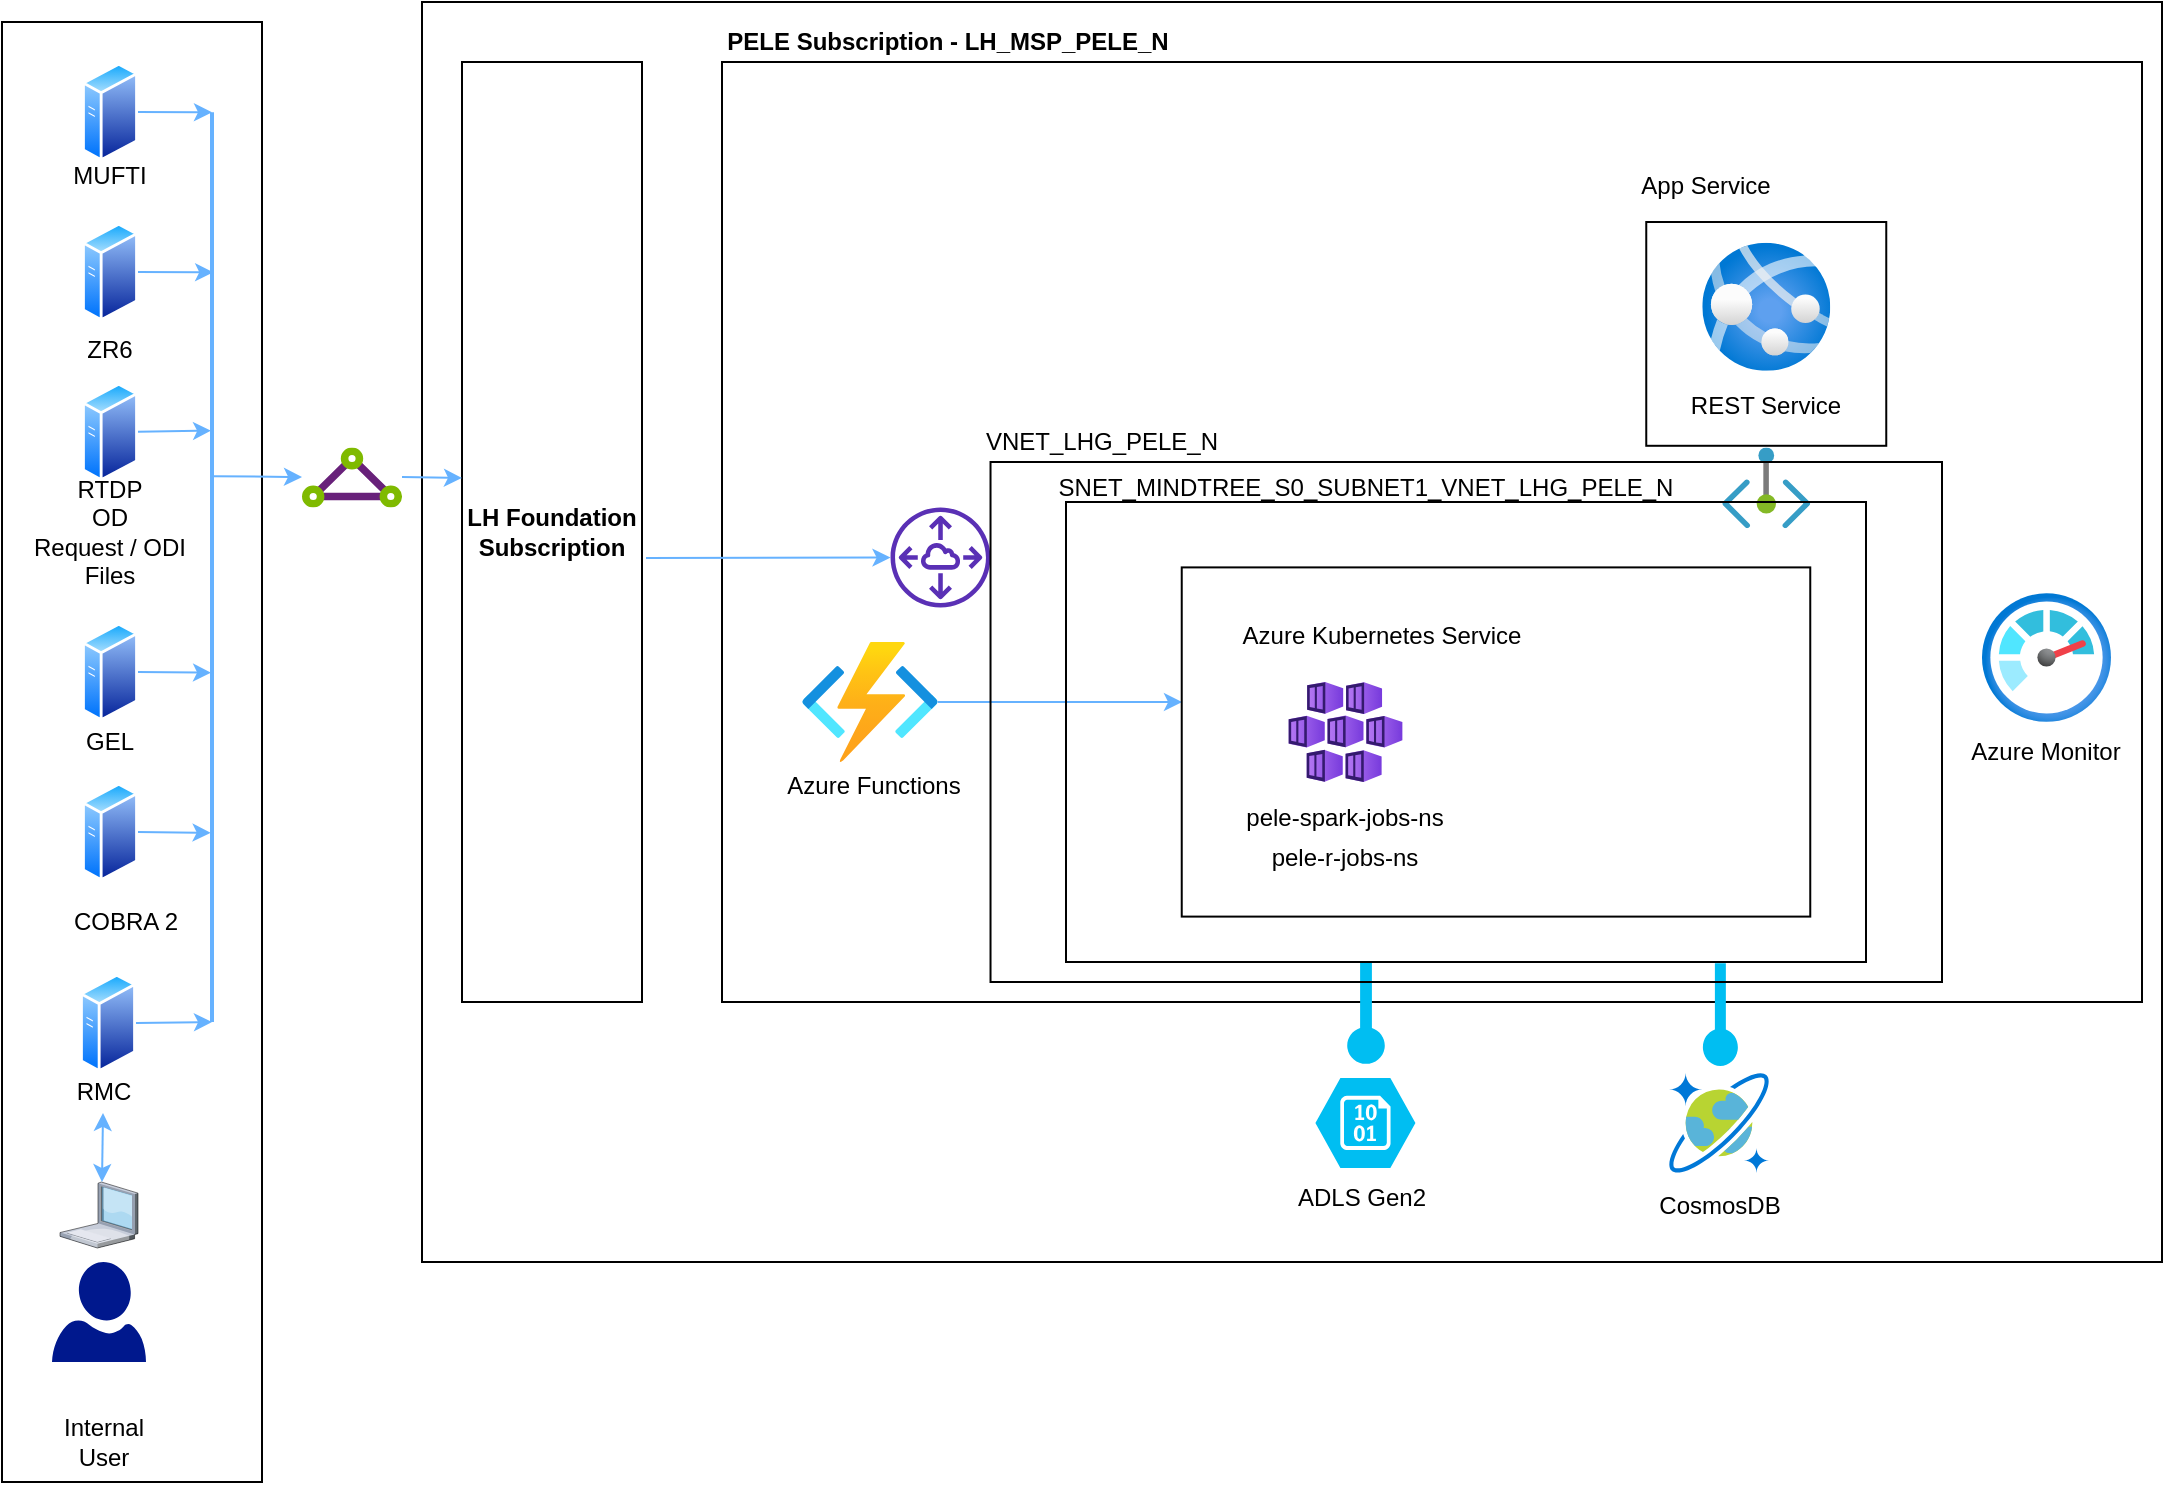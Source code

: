 <mxfile version="14.6.3" type="github">
  <diagram id="4mkBv_YgtIYzEHDCqf_Q" name="Page-1">
    <mxGraphModel dx="1278" dy="556" grid="0" gridSize="1" guides="1" tooltips="1" connect="1" arrows="0" fold="1" page="1" pageScale="1" pageWidth="1169" pageHeight="827" background="#ffffff" math="0" shadow="0">
      <root>
        <mxCell id="0" />
        <mxCell id="1" parent="0" />
        <mxCell id="eNCzuhEaHwYBkcYv9uUm-4" value="" style="rounded=0;whiteSpace=wrap;html=1;fillColor=none;container=1;treeFolding=1;treeMoving=1;" vertex="1" parent="1">
          <mxGeometry x="400" y="60" width="675" height="444" as="geometry" />
        </mxCell>
        <mxCell id="hd8weYj9Gk-Xb1H9IMSv-36" value="" style="rounded=0;whiteSpace=wrap;html=1;fillColor=none;" parent="1" vertex="1">
          <mxGeometry x="440" y="220" width="350" height="210" as="geometry" />
        </mxCell>
        <mxCell id="hd8weYj9Gk-Xb1H9IMSv-18" value="Application Subscription" style="rounded=0;whiteSpace=wrap;html=1;" parent="1" vertex="1">
          <mxGeometry x="420" y="40" width="380" height="330" as="geometry" />
        </mxCell>
        <mxCell id="hd8weYj9Gk-Xb1H9IMSv-16" value="Application Subscription" style="rounded=0;whiteSpace=wrap;html=1;" parent="1" vertex="1">
          <mxGeometry x="430" y="40" width="370" height="330" as="geometry" />
        </mxCell>
        <mxCell id="hd8weYj9Gk-Xb1H9IMSv-15" value="" style="rounded=0;whiteSpace=wrap;html=1;" parent="1" vertex="1">
          <mxGeometry x="440" y="40" width="360" height="330" as="geometry" />
        </mxCell>
        <mxCell id="hd8weYj9Gk-Xb1H9IMSv-14" value="" style="rounded=0;whiteSpace=wrap;html=1;container=0;" parent="1" vertex="1">
          <mxGeometry x="240" y="10" width="870" height="630" as="geometry" />
        </mxCell>
        <mxCell id="hd8weYj9Gk-Xb1H9IMSv-2" value="" style="rounded=0;whiteSpace=wrap;html=1;" parent="1" vertex="1">
          <mxGeometry x="30" y="20" width="130" height="730" as="geometry" />
        </mxCell>
        <mxCell id="eNCzuhEaHwYBkcYv9uUm-19" value="" style="edgeStyle=none;rounded=0;orthogonalLoop=1;jettySize=auto;html=1;entryX=0;entryY=0.5;entryDx=0;entryDy=0;entryPerimeter=0;strokeColor=#66B2FF;" edge="1" parent="1" source="hd8weYj9Gk-Xb1H9IMSv-5" target="eNCzuhEaHwYBkcYv9uUm-18">
          <mxGeometry relative="1" as="geometry" />
        </mxCell>
        <mxCell id="hd8weYj9Gk-Xb1H9IMSv-5" value="" style="aspect=fixed;perimeter=ellipsePerimeter;html=1;align=center;shadow=0;dashed=0;spacingTop=3;image;image=img/lib/active_directory/generic_server.svg;" parent="1" vertex="1">
          <mxGeometry x="70" y="40" width="28.0" height="50" as="geometry" />
        </mxCell>
        <mxCell id="eNCzuhEaHwYBkcYv9uUm-21" value="" style="edgeStyle=none;rounded=0;orthogonalLoop=1;jettySize=auto;html=1;entryX=0.176;entryY=0.44;entryDx=0;entryDy=0;entryPerimeter=0;strokeColor=#66B2FF;" edge="1" parent="1" source="hd8weYj9Gk-Xb1H9IMSv-6" target="eNCzuhEaHwYBkcYv9uUm-18">
          <mxGeometry relative="1" as="geometry" />
        </mxCell>
        <mxCell id="hd8weYj9Gk-Xb1H9IMSv-6" value="&lt;span style=&quot;color: rgba(0 , 0 , 0 , 0) ; font-family: monospace ; font-size: 0px ; background-color: rgb(248 , 249 , 250)&quot;&gt;%3CmxGraphModel%3E%3Croot%3E%3CmxCell%20id%3D%220%22%2F%3E%3CmxCell%20id%3D%221%22%20parent%3D%220%22%2F%3E%3CmxCell%20id%3D%222%22%20value%3D%22%22%20style%3D%22aspect%3Dfixed%3Bperimeter%3DellipsePerimeter%3Bhtml%3D1%3Balign%3Dcenter%3Bshadow%3D0%3Bdashed%3D0%3BspacingTop%3D3%3Bimage%3Bimage%3Dimg%2Flib%2Factive_directory%2Fgeneric_server.svg%3B%22%20vertex%3D%221%22%20parent%3D%221%22%3E%3CmxGeometry%20x%3D%2270%22%20y%3D%2250%22%20width%3D%2228.0%22%20height%3D%2250%22%20as%3D%22geometry%22%2F%3E%3C%2FmxCell%3E%3C%2Froot%3E%3C%2FmxGraphModel%3E&lt;/span&gt;" style="aspect=fixed;perimeter=ellipsePerimeter;html=1;align=center;shadow=0;dashed=0;spacingTop=3;image;image=img/lib/active_directory/generic_server.svg;" parent="1" vertex="1">
          <mxGeometry x="70" y="120" width="28.0" height="50" as="geometry" />
        </mxCell>
        <mxCell id="eNCzuhEaHwYBkcYv9uUm-22" value="" style="edgeStyle=none;rounded=0;orthogonalLoop=1;jettySize=auto;html=1;entryX=0.35;entryY=0.546;entryDx=0;entryDy=0;entryPerimeter=0;strokeColor=#66B2FF;" edge="1" parent="1" source="hd8weYj9Gk-Xb1H9IMSv-7" target="eNCzuhEaHwYBkcYv9uUm-18">
          <mxGeometry relative="1" as="geometry" />
        </mxCell>
        <mxCell id="hd8weYj9Gk-Xb1H9IMSv-7" value="&lt;span style=&quot;color: rgba(0 , 0 , 0 , 0) ; font-family: monospace ; font-size: 0px ; background-color: rgb(248 , 249 , 250)&quot;&gt;%3CmxGraphModel%3E%3Croot%3E%3CmxCell%20id%3D%220%22%2F%3E%3CmxCell%20id%3D%221%22%20parent%3D%220%22%2F%3E%3CmxCell%20id%3D%222%22%20value%3D%22%22%20style%3D%22aspect%3Dfixed%3Bperimeter%3DellipsePerimeter%3Bhtml%3D1%3Balign%3Dcenter%3Bshadow%3D0%3Bdashed%3D0%3BspacingTop%3D3%3Bimage%3Bimage%3Dimg%2Flib%2Factive_directory%2Fgeneric_server.svg%3B%22%20vertex%3D%221%22%20parent%3D%221%22%3E%3CmxGeometry%20x%3D%2270%22%20y%3D%2250%22%20width%3D%2228.0%22%20height%3D%2250%22%20as%3D%22geometry%22%2F%3E%3C%2FmxCell%3E%3C%2Froot%3E%3C%2FmxGraphModel%3E&lt;/span&gt;" style="aspect=fixed;perimeter=ellipsePerimeter;html=1;align=center;shadow=0;dashed=0;spacingTop=3;image;image=img/lib/active_directory/generic_server.svg;" parent="1" vertex="1">
          <mxGeometry x="70" y="200" width="28.0" height="50" as="geometry" />
        </mxCell>
        <mxCell id="eNCzuhEaHwYBkcYv9uUm-23" value="" style="edgeStyle=none;rounded=0;orthogonalLoop=1;jettySize=auto;html=1;entryX=0.616;entryY=0.546;entryDx=0;entryDy=0;entryPerimeter=0;exitX=1;exitY=0.5;exitDx=0;exitDy=0;strokeColor=#66B2FF;" edge="1" parent="1" source="hd8weYj9Gk-Xb1H9IMSv-8" target="eNCzuhEaHwYBkcYv9uUm-18">
          <mxGeometry relative="1" as="geometry" />
        </mxCell>
        <mxCell id="hd8weYj9Gk-Xb1H9IMSv-8" value="&lt;span style=&quot;color: rgba(0 , 0 , 0 , 0) ; font-family: monospace ; font-size: 0px ; background-color: rgb(248 , 249 , 250)&quot;&gt;%3CmxGraphModel%3E%3Croot%3E%3CmxCell%20id%3D%220%22%2F%3E%3CmxCell%20id%3D%221%22%20parent%3D%220%22%2F%3E%3CmxCell%20id%3D%222%22%20value%3D%22%22%20style%3D%22aspect%3Dfixed%3Bperimeter%3DellipsePerimeter%3Bhtml%3D1%3Balign%3Dcenter%3Bshadow%3D0%3Bdashed%3D0%3BspacingTop%3D3%3Bimage%3Bimage%3Dimg%2Flib%2Factive_directory%2Fgeneric_server.svg%3B%22%20vertex%3D%221%22%20parent%3D%221%22%3E%3CmxGeometry%20x%3D%2270%22%20y%3D%2250%22%20width%3D%2228.0%22%20height%3D%2250%22%20as%3D%22geometry%22%2F%3E%3C%2FmxCell%3E%3C%2Froot%3E%3C%2FmxGraphModel%3E&lt;/span&gt;" style="aspect=fixed;perimeter=ellipsePerimeter;html=1;align=center;shadow=0;dashed=0;spacingTop=3;image;image=img/lib/active_directory/generic_server.svg;" parent="1" vertex="1">
          <mxGeometry x="70" y="320" width="28.0" height="50" as="geometry" />
        </mxCell>
        <mxCell id="hd8weYj9Gk-Xb1H9IMSv-9" value="" style="aspect=fixed;html=1;points=[];align=center;image;fontSize=12;image=img/lib/mscae/Express_Route.svg;" parent="1" vertex="1">
          <mxGeometry x="180" y="232.75" width="50" height="30" as="geometry" />
        </mxCell>
        <mxCell id="hd8weYj9Gk-Xb1H9IMSv-10" value="&lt;b&gt;LH Foundation Subscription&lt;/b&gt;" style="rounded=0;whiteSpace=wrap;html=1;" parent="1" vertex="1">
          <mxGeometry x="260" y="40" width="90" height="470" as="geometry" />
        </mxCell>
        <mxCell id="hd8weYj9Gk-Xb1H9IMSv-20" value="" style="rounded=0;whiteSpace=wrap;html=1;" parent="1" vertex="1">
          <mxGeometry x="480" y="243.784" width="120" height="124.324" as="geometry" />
        </mxCell>
        <mxCell id="hd8weYj9Gk-Xb1H9IMSv-19" value="" style="rounded=0;whiteSpace=wrap;html=1;align=left;" parent="1" vertex="1">
          <mxGeometry x="390" y="40" width="710" height="470" as="geometry" />
        </mxCell>
        <mxCell id="hd8weYj9Gk-Xb1H9IMSv-11" value="" style="aspect=fixed;html=1;points=[];align=center;image;fontSize=12;image=img/lib/azure2/compute/App_Services.svg;" parent="1" vertex="1">
          <mxGeometry x="880.13" y="130.427" width="64" height="64" as="geometry" />
        </mxCell>
        <mxCell id="hd8weYj9Gk-Xb1H9IMSv-3" value="" style="aspect=fixed;html=1;points=[];align=center;image;fontSize=12;image=img/lib/azure2/compute/Kubernetes_Services.svg;fontFamily=Helvetica;fontColor=#000000;strokeColor=#000000;fillColor=#ffffff;" parent="1" vertex="1">
          <mxGeometry x="658.51" y="350.001" width="86.49" height="50" as="geometry" />
        </mxCell>
        <mxCell id="eNCzuhEaHwYBkcYv9uUm-59" value="" style="edgeStyle=none;rounded=0;orthogonalLoop=1;jettySize=auto;html=1;endArrow=classic;endFill=1;strokeColor=#66B2FF;entryX=0.145;entryY=0.435;entryDx=0;entryDy=0;entryPerimeter=0;startArrow=none;startFill=0;" edge="1" parent="1" source="hd8weYj9Gk-Xb1H9IMSv-12" target="eNCzuhEaHwYBkcYv9uUm-2">
          <mxGeometry relative="1" as="geometry" />
        </mxCell>
        <mxCell id="hd8weYj9Gk-Xb1H9IMSv-12" value="" style="aspect=fixed;html=1;points=[];align=center;image;fontSize=12;image=img/lib/azure2/compute/Function_Apps.svg;" parent="1" vertex="1">
          <mxGeometry x="430.0" y="329.997" width="68" height="60" as="geometry" />
        </mxCell>
        <mxCell id="hd8weYj9Gk-Xb1H9IMSv-22" value="pele-spark-jobs-ns" style="text;html=1;strokeColor=none;fillColor=none;align=center;verticalAlign=middle;whiteSpace=wrap;rounded=0;" parent="1" vertex="1">
          <mxGeometry x="644.26" y="405.133" width="115" height="24.865" as="geometry" />
        </mxCell>
        <mxCell id="hd8weYj9Gk-Xb1H9IMSv-23" value="pele-r-jobs-ns" style="text;html=1;strokeColor=none;fillColor=none;align=center;verticalAlign=middle;whiteSpace=wrap;rounded=0;" parent="1" vertex="1">
          <mxGeometry x="644.26" y="425.131" width="115" height="24.865" as="geometry" />
        </mxCell>
        <mxCell id="hd8weYj9Gk-Xb1H9IMSv-24" value="Azure Kubernetes Service" style="text;html=1;strokeColor=none;fillColor=none;align=center;verticalAlign=middle;whiteSpace=wrap;rounded=0;" parent="1" vertex="1">
          <mxGeometry x="640" y="315.001" width="160" height="24.865" as="geometry" />
        </mxCell>
        <mxCell id="hd8weYj9Gk-Xb1H9IMSv-25" value="" style="rounded=0;whiteSpace=wrap;html=1;fillColor=none;" parent="1" vertex="1">
          <mxGeometry x="852.13" y="120.005" width="120" height="111.892" as="geometry" />
        </mxCell>
        <mxCell id="hd8weYj9Gk-Xb1H9IMSv-26" value="REST Service" style="text;html=1;strokeColor=none;fillColor=none;align=center;verticalAlign=middle;whiteSpace=wrap;rounded=0;" parent="1" vertex="1">
          <mxGeometry x="867.13" y="200.005" width="90" height="24.865" as="geometry" />
        </mxCell>
        <mxCell id="hd8weYj9Gk-Xb1H9IMSv-27" value="App Service" style="text;html=1;strokeColor=none;fillColor=none;align=center;verticalAlign=middle;whiteSpace=wrap;rounded=0;" parent="1" vertex="1">
          <mxGeometry x="802" y="90.0" width="160" height="24.865" as="geometry" />
        </mxCell>
        <mxCell id="hd8weYj9Gk-Xb1H9IMSv-28" value="Azure Functions" style="text;html=1;strokeColor=none;fillColor=none;align=center;verticalAlign=middle;whiteSpace=wrap;rounded=0;" parent="1" vertex="1">
          <mxGeometry x="385.74" y="390.0" width="160" height="24.865" as="geometry" />
        </mxCell>
        <mxCell id="hd8weYj9Gk-Xb1H9IMSv-31" value="" style="verticalLabelPosition=bottom;html=1;verticalAlign=top;align=center;strokeColor=none;fillColor=#00BEF2;shape=mxgraph.azure.service_endpoint;rotation=-90;" parent="1" vertex="1">
          <mxGeometry x="686.71" y="505.63" width="50.58" height="20" as="geometry" />
        </mxCell>
        <mxCell id="hd8weYj9Gk-Xb1H9IMSv-32" value="" style="verticalLabelPosition=bottom;html=1;verticalAlign=top;align=center;strokeColor=none;fillColor=#00BEF2;shape=mxgraph.azure.service_endpoint;rotation=-90;" parent="1" vertex="1">
          <mxGeometry x="863.5" y="507" width="51.37" height="18.63" as="geometry" />
        </mxCell>
        <mxCell id="hd8weYj9Gk-Xb1H9IMSv-33" value="" style="aspect=fixed;html=1;points=[];align=center;image;fontSize=12;image=img/lib/mscae/CosmosDB.svg;fillColor=none;" parent="1" vertex="1">
          <mxGeometry x="863.5" y="545.45" width="50" height="50" as="geometry" />
        </mxCell>
        <mxCell id="hd8weYj9Gk-Xb1H9IMSv-34" value="" style="verticalLabelPosition=bottom;html=1;verticalAlign=top;align=center;strokeColor=none;fillColor=#00BEF2;shape=mxgraph.azure.storage_blob;" parent="1" vertex="1">
          <mxGeometry x="686.71" y="547.95" width="50" height="45" as="geometry" />
        </mxCell>
        <mxCell id="hd8weYj9Gk-Xb1H9IMSv-37" value="VNET_LHG_PELE_N" style="text;html=1;strokeColor=none;align=center;verticalAlign=middle;whiteSpace=wrap;rounded=0;fillColor=#ffffff;" parent="1" vertex="1">
          <mxGeometry x="560" y="220" width="40" height="20" as="geometry" />
        </mxCell>
        <mxCell id="ONxTiPL2fYkh23oSjzhZ-1" value="" style="aspect=fixed;html=1;points=[];align=center;image;fontSize=12;image=img/lib/azure2/management_governance/Monitor.svg;" parent="1" vertex="1">
          <mxGeometry x="1020" y="305.51" width="64.49" height="64.49" as="geometry" />
        </mxCell>
        <mxCell id="ONxTiPL2fYkh23oSjzhZ-3" value="Azure Monitor" style="text;html=1;strokeColor=none;fillColor=none;align=center;verticalAlign=middle;whiteSpace=wrap;rounded=0;" parent="1" vertex="1">
          <mxGeometry x="1012.24" y="375" width="80" height="20" as="geometry" />
        </mxCell>
        <mxCell id="ONxTiPL2fYkh23oSjzhZ-4" value="MUFTI" style="text;html=1;strokeColor=none;fillColor=none;align=center;verticalAlign=middle;whiteSpace=wrap;rounded=0;" parent="1" vertex="1">
          <mxGeometry x="64" y="87" width="40" height="20" as="geometry" />
        </mxCell>
        <mxCell id="ONxTiPL2fYkh23oSjzhZ-5" value="ZR6" style="text;html=1;strokeColor=none;fillColor=none;align=center;verticalAlign=middle;whiteSpace=wrap;rounded=0;" parent="1" vertex="1">
          <mxGeometry x="64" y="174.43" width="40" height="20" as="geometry" />
        </mxCell>
        <mxCell id="ONxTiPL2fYkh23oSjzhZ-6" value="RTDP&lt;br&gt;OD&lt;br&gt;Request / ODI Files" style="text;html=1;strokeColor=none;fillColor=none;align=center;verticalAlign=middle;whiteSpace=wrap;rounded=0;" parent="1" vertex="1">
          <mxGeometry x="38" y="265" width="92" height="20" as="geometry" />
        </mxCell>
        <mxCell id="ONxTiPL2fYkh23oSjzhZ-7" value="GEL" style="text;html=1;strokeColor=none;fillColor=none;align=center;verticalAlign=middle;whiteSpace=wrap;rounded=0;" parent="1" vertex="1">
          <mxGeometry x="64" y="370" width="40" height="20" as="geometry" />
        </mxCell>
        <mxCell id="eNCzuhEaHwYBkcYv9uUm-24" value="" style="edgeStyle=none;rounded=0;orthogonalLoop=1;jettySize=auto;html=1;entryX=0.792;entryY=0.569;entryDx=0;entryDy=0;entryPerimeter=0;strokeColor=#66B2FF;" edge="1" parent="1" source="ONxTiPL2fYkh23oSjzhZ-8" target="eNCzuhEaHwYBkcYv9uUm-18">
          <mxGeometry relative="1" as="geometry" />
        </mxCell>
        <mxCell id="ONxTiPL2fYkh23oSjzhZ-8" value="&lt;span style=&quot;color: rgba(0 , 0 , 0 , 0) ; font-family: monospace ; font-size: 0px ; background-color: rgb(248 , 249 , 250)&quot;&gt;%3CmxGraphModel%3E%3Croot%3E%3CmxCell%20id%3D%220%22%2F%3E%3CmxCell%20id%3D%221%22%20parent%3D%220%22%2F%3E%3CmxCell%20id%3D%222%22%20value%3D%22%22%20style%3D%22aspect%3Dfixed%3Bperimeter%3DellipsePerimeter%3Bhtml%3D1%3Balign%3Dcenter%3Bshadow%3D0%3Bdashed%3D0%3BspacingTop%3D3%3Bimage%3Bimage%3Dimg%2Flib%2Factive_directory%2Fgeneric_server.svg%3B%22%20vertex%3D%221%22%20parent%3D%221%22%3E%3CmxGeometry%20x%3D%2270%22%20y%3D%2250%22%20width%3D%2228.0%22%20height%3D%2250%22%20as%3D%22geometry%22%2F%3E%3C%2FmxCell%3E%3C%2Froot%3E%3C%2FmxGraphModel%3E&lt;/span&gt;" style="aspect=fixed;perimeter=ellipsePerimeter;html=1;align=center;shadow=0;dashed=0;spacingTop=3;image;image=img/lib/active_directory/generic_server.svg;" parent="1" vertex="1">
          <mxGeometry x="70" y="400" width="28.0" height="50" as="geometry" />
        </mxCell>
        <mxCell id="ONxTiPL2fYkh23oSjzhZ-9" value="COBRA 2" style="text;html=1;strokeColor=none;fillColor=none;align=center;verticalAlign=middle;whiteSpace=wrap;rounded=0;" parent="1" vertex="1">
          <mxGeometry x="64" y="460" width="56" height="20" as="geometry" />
        </mxCell>
        <mxCell id="Z8Xp0hfPRXAwohdE5s9D-7" value="SNET_MINDTREE_S0_SUBNET1_VNET_LHG_PELE_N" style="text;html=1;strokeColor=none;fillColor=none;align=center;verticalAlign=middle;whiteSpace=wrap;rounded=0;" parent="1" vertex="1">
          <mxGeometry x="692" y="242.75" width="40" height="20" as="geometry" />
        </mxCell>
        <mxCell id="Z8Xp0hfPRXAwohdE5s9D-8" value="" style="aspect=fixed;html=1;points=[];align=center;image;fontSize=12;image=img/lib/azure2/networking/Private_Endpoint.svg;fillColor=none;" parent="1" vertex="1">
          <mxGeometry x="890.13" y="232.75" width="44" height="40.33" as="geometry" />
        </mxCell>
        <mxCell id="eNCzuhEaHwYBkcYv9uUm-1" value="" style="rounded=0;whiteSpace=wrap;html=1;fillColor=none;" vertex="1" parent="1">
          <mxGeometry x="619.87" y="292.7" width="314.26" height="174.6" as="geometry" />
        </mxCell>
        <mxCell id="eNCzuhEaHwYBkcYv9uUm-2" value="" style="rounded=0;whiteSpace=wrap;html=1;fillColor=none;container=0;" vertex="1" parent="1">
          <mxGeometry x="562" y="260" width="400" height="230" as="geometry" />
        </mxCell>
        <mxCell id="eNCzuhEaHwYBkcYv9uUm-5" value="" style="aspect=fixed;pointerEvents=1;shadow=0;dashed=0;html=1;strokeColor=none;labelPosition=center;verticalLabelPosition=bottom;verticalAlign=top;align=center;fillColor=#00188D;shape=mxgraph.azure.user" vertex="1" parent="1">
          <mxGeometry x="55" y="640" width="47" height="50" as="geometry" />
        </mxCell>
        <mxCell id="eNCzuhEaHwYBkcYv9uUm-8" value="Internal User" style="text;html=1;strokeColor=none;fillColor=none;align=center;verticalAlign=middle;whiteSpace=wrap;rounded=0;" vertex="1" parent="1">
          <mxGeometry x="60.5" y="720" width="40" height="20" as="geometry" />
        </mxCell>
        <mxCell id="eNCzuhEaHwYBkcYv9uUm-18" value="" style="line;strokeWidth=2;direction=south;html=1;fillColor=none;strokeColor=#66B2FF;" vertex="1" parent="1">
          <mxGeometry x="130" y="65.13" width="10" height="454.87" as="geometry" />
        </mxCell>
        <mxCell id="eNCzuhEaHwYBkcYv9uUm-35" value="" style="verticalLabelPosition=bottom;aspect=fixed;html=1;verticalAlign=top;strokeColor=none;align=center;outlineConnect=0;shape=mxgraph.citrix.laptop_1;fillColor=none;" vertex="1" parent="1">
          <mxGeometry x="59" y="600" width="39" height="33" as="geometry" />
        </mxCell>
        <mxCell id="eNCzuhEaHwYBkcYv9uUm-36" value="&lt;span style=&quot;color: rgba(0 , 0 , 0 , 0) ; font-family: monospace ; font-size: 0px ; background-color: rgb(248 , 249 , 250)&quot;&gt;%3CmxGraphModel%3E%3Croot%3E%3CmxCell%20id%3D%220%22%2F%3E%3CmxCell%20id%3D%221%22%20parent%3D%220%22%2F%3E%3CmxCell%20id%3D%222%22%20value%3D%22%22%20style%3D%22aspect%3Dfixed%3Bperimeter%3DellipsePerimeter%3Bhtml%3D1%3Balign%3Dcenter%3Bshadow%3D0%3Bdashed%3D0%3BspacingTop%3D3%3Bimage%3Bimage%3Dimg%2Flib%2Factive_directory%2Fgeneric_server.svg%3B%22%20vertex%3D%221%22%20parent%3D%221%22%3E%3CmxGeometry%20x%3D%2270%22%20y%3D%2250%22%20width%3D%2228.0%22%20height%3D%2250%22%20as%3D%22geometry%22%2F%3E%3C%2FmxCell%3E%3C%2Froot%3E%3C%2FmxGraphModel%3E&lt;/span&gt;" style="aspect=fixed;perimeter=ellipsePerimeter;html=1;align=center;shadow=0;dashed=0;spacingTop=3;image;image=img/lib/active_directory/generic_server.svg;" vertex="1" parent="1">
          <mxGeometry x="69" y="495.45" width="28.0" height="50" as="geometry" />
        </mxCell>
        <mxCell id="eNCzuhEaHwYBkcYv9uUm-37" value="RMC" style="text;html=1;strokeColor=none;fillColor=none;align=center;verticalAlign=middle;whiteSpace=wrap;rounded=0;" vertex="1" parent="1">
          <mxGeometry x="52.5" y="545.45" width="56" height="20" as="geometry" />
        </mxCell>
        <mxCell id="eNCzuhEaHwYBkcYv9uUm-43" value="" style="endArrow=classic;startArrow=classic;html=1;strokeColor=#66B2FF;entryX=0.5;entryY=1;entryDx=0;entryDy=0;" edge="1" parent="1" target="eNCzuhEaHwYBkcYv9uUm-37">
          <mxGeometry width="50" height="50" relative="1" as="geometry">
            <mxPoint x="80" y="600" as="sourcePoint" />
            <mxPoint x="130" y="550" as="targetPoint" />
          </mxGeometry>
        </mxCell>
        <mxCell id="eNCzuhEaHwYBkcYv9uUm-46" value="" style="edgeStyle=none;rounded=0;orthogonalLoop=1;jettySize=auto;html=1;entryX=1;entryY=0.5;entryDx=0;entryDy=0;entryPerimeter=0;strokeColor=#66B2FF;exitX=1;exitY=0.5;exitDx=0;exitDy=0;" edge="1" parent="1" source="eNCzuhEaHwYBkcYv9uUm-36" target="eNCzuhEaHwYBkcYv9uUm-18">
          <mxGeometry relative="1" as="geometry">
            <mxPoint x="95.6" y="515.86" as="sourcePoint" />
            <mxPoint x="130.0" y="515.0" as="targetPoint" />
          </mxGeometry>
        </mxCell>
        <mxCell id="eNCzuhEaHwYBkcYv9uUm-47" value="" style="edgeStyle=none;rounded=0;orthogonalLoop=1;jettySize=auto;html=1;strokeColor=#66B2FF;exitX=0.4;exitY=0.454;exitDx=0;exitDy=0;exitPerimeter=0;" edge="1" parent="1" source="eNCzuhEaHwYBkcYv9uUm-18" target="hd8weYj9Gk-Xb1H9IMSv-9">
          <mxGeometry relative="1" as="geometry">
            <mxPoint x="133.46" y="249.931" as="sourcePoint" />
            <mxPoint x="170.0" y="249.424" as="targetPoint" />
          </mxGeometry>
        </mxCell>
        <mxCell id="eNCzuhEaHwYBkcYv9uUm-48" value="" style="edgeStyle=none;rounded=0;orthogonalLoop=1;jettySize=auto;html=1;strokeColor=#66B2FF;exitX=0.4;exitY=0.454;exitDx=0;exitDy=0;exitPerimeter=0;" edge="1" parent="1">
          <mxGeometry relative="1" as="geometry">
            <mxPoint x="230.0" y="247.468" as="sourcePoint" />
            <mxPoint x="260" y="248" as="targetPoint" />
          </mxGeometry>
        </mxCell>
        <mxCell id="eNCzuhEaHwYBkcYv9uUm-49" value="" style="outlineConnect=0;fontColor=#232F3E;gradientColor=none;fillColor=#5A30B5;strokeColor=none;dashed=0;verticalLabelPosition=bottom;verticalAlign=top;align=center;html=1;fontSize=12;fontStyle=0;aspect=fixed;pointerEvents=1;shape=mxgraph.aws4.peering;" vertex="1" parent="1">
          <mxGeometry x="474.26" y="262.75" width="50" height="50" as="geometry" />
        </mxCell>
        <mxCell id="eNCzuhEaHwYBkcYv9uUm-50" value="&lt;b&gt;PELE Subscription - LH_MSP_PELE_N&lt;/b&gt;" style="text;html=1;strokeColor=none;fillColor=none;align=center;verticalAlign=middle;whiteSpace=wrap;rounded=0;" vertex="1" parent="1">
          <mxGeometry x="378.25" y="20" width="250" height="20" as="geometry" />
        </mxCell>
        <mxCell id="eNCzuhEaHwYBkcYv9uUm-58" value="" style="edgeStyle=none;rounded=0;orthogonalLoop=1;jettySize=auto;html=1;strokeColor=#66B2FF;endArrow=classic;endFill=1;" edge="1" parent="1" target="eNCzuhEaHwYBkcYv9uUm-49">
          <mxGeometry relative="1" as="geometry">
            <mxPoint x="352" y="288" as="sourcePoint" />
            <mxPoint x="470" y="290.126" as="targetPoint" />
          </mxGeometry>
        </mxCell>
        <mxCell id="eNCzuhEaHwYBkcYv9uUm-60" value="ADLS Gen2" style="text;html=1;strokeColor=none;fillColor=none;align=center;verticalAlign=middle;whiteSpace=wrap;rounded=0;" vertex="1" parent="1">
          <mxGeometry x="630" y="595.45" width="160" height="24.865" as="geometry" />
        </mxCell>
        <mxCell id="eNCzuhEaHwYBkcYv9uUm-61" value="CosmosDB" style="text;html=1;strokeColor=none;fillColor=none;align=center;verticalAlign=middle;whiteSpace=wrap;rounded=0;" vertex="1" parent="1">
          <mxGeometry x="808.5" y="600.0" width="160" height="24.865" as="geometry" />
        </mxCell>
        <mxCell id="eNCzuhEaHwYBkcYv9uUm-65" value="" style="rounded=0;whiteSpace=wrap;html=1;strokeWidth=1;fillColor=none;" vertex="1" parent="1">
          <mxGeometry x="524.26" y="240" width="475.74" height="260" as="geometry" />
        </mxCell>
      </root>
    </mxGraphModel>
  </diagram>
</mxfile>
